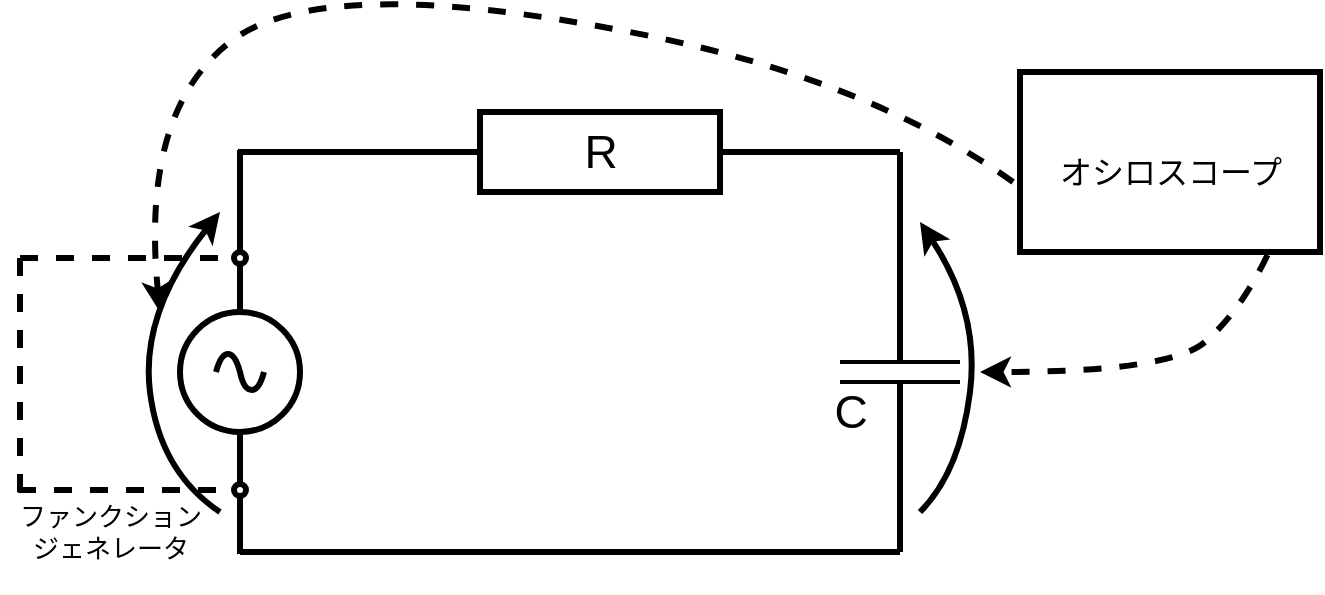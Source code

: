 <mxfile version="14.6.13" type="github">
  <diagram id="f1tBtcJ50UlOxQukmI69" name="Page-1">
    <mxGraphModel dx="946" dy="557" grid="1" gridSize="10" guides="1" tooltips="1" connect="1" arrows="1" fold="1" page="1" pageScale="1" pageWidth="827" pageHeight="1169" math="0" shadow="0">
      <root>
        <mxCell id="0" />
        <mxCell id="1" parent="0" />
        <mxCell id="UIJCsC1O3rKOgPvQXzIZ-5" style="edgeStyle=none;rounded=0;orthogonalLoop=1;jettySize=auto;html=1;endArrow=none;endFill=0;strokeWidth=3;" parent="1" edge="1">
          <mxGeometry relative="1" as="geometry">
            <mxPoint x="230" y="99" as="targetPoint" />
            <mxPoint x="230" y="151" as="sourcePoint" />
          </mxGeometry>
        </mxCell>
        <mxCell id="UIJCsC1O3rKOgPvQXzIZ-7" style="edgeStyle=none;rounded=0;orthogonalLoop=1;jettySize=auto;html=1;endArrow=none;endFill=0;strokeWidth=3;" parent="1" edge="1">
          <mxGeometry relative="1" as="geometry">
            <mxPoint x="230" y="301" as="targetPoint" />
            <mxPoint x="230" y="271" as="sourcePoint" />
          </mxGeometry>
        </mxCell>
        <mxCell id="MJ-EbBg76eqFfNDMQMZW-9" style="edgeStyle=orthogonalEdgeStyle;rounded=0;orthogonalLoop=1;jettySize=auto;html=1;exitX=0.5;exitY=0;exitDx=0;exitDy=0;exitPerimeter=0;startArrow=none;startFill=0;endArrow=none;endFill=0;targetPerimeterSpacing=0;strokeWidth=3;" edge="1" parent="1" source="UIJCsC1O3rKOgPvQXzIZ-1">
          <mxGeometry relative="1" as="geometry">
            <mxPoint x="230" y="157" as="targetPoint" />
          </mxGeometry>
        </mxCell>
        <mxCell id="MJ-EbBg76eqFfNDMQMZW-10" style="edgeStyle=orthogonalEdgeStyle;rounded=0;orthogonalLoop=1;jettySize=auto;html=1;exitX=0.5;exitY=1;exitDx=0;exitDy=0;exitPerimeter=0;startArrow=none;startFill=0;endArrow=none;endFill=0;targetPerimeterSpacing=0;strokeWidth=3;" edge="1" parent="1" source="UIJCsC1O3rKOgPvQXzIZ-1">
          <mxGeometry relative="1" as="geometry">
            <mxPoint x="230" y="265" as="targetPoint" />
          </mxGeometry>
        </mxCell>
        <mxCell id="UIJCsC1O3rKOgPvQXzIZ-1" value="" style="pointerEvents=1;verticalLabelPosition=bottom;shadow=0;dashed=0;align=center;html=1;verticalAlign=top;shape=mxgraph.electrical.signal_sources.source;aspect=fixed;points=[[0.5,0,0],[1,0.5,0],[0.5,1,0],[0,0.5,0]];elSignalType=ac;strokeWidth=3;" parent="1" vertex="1">
          <mxGeometry x="200" y="180" width="60" height="60" as="geometry" />
        </mxCell>
        <mxCell id="UIJCsC1O3rKOgPvQXzIZ-6" style="edgeStyle=none;rounded=0;orthogonalLoop=1;jettySize=auto;html=1;exitX=0;exitY=0.5;exitDx=0;exitDy=0;endArrow=none;endFill=0;strokeWidth=3;" parent="1" source="UIJCsC1O3rKOgPvQXzIZ-2" edge="1">
          <mxGeometry relative="1" as="geometry">
            <mxPoint x="229" y="100" as="targetPoint" />
          </mxGeometry>
        </mxCell>
        <mxCell id="UIJCsC1O3rKOgPvQXzIZ-11" style="edgeStyle=none;rounded=0;orthogonalLoop=1;jettySize=auto;html=1;exitX=1;exitY=0.5;exitDx=0;exitDy=0;endArrow=none;endFill=0;strokeWidth=3;" parent="1" source="UIJCsC1O3rKOgPvQXzIZ-2" edge="1">
          <mxGeometry relative="1" as="geometry">
            <mxPoint x="560" y="100" as="targetPoint" />
          </mxGeometry>
        </mxCell>
        <mxCell id="UIJCsC1O3rKOgPvQXzIZ-2" value="" style="rounded=0;whiteSpace=wrap;html=1;strokeWidth=3;" parent="1" vertex="1">
          <mxGeometry x="350" y="80" width="120" height="40" as="geometry" />
        </mxCell>
        <mxCell id="UIJCsC1O3rKOgPvQXzIZ-12" style="edgeStyle=none;rounded=0;orthogonalLoop=1;jettySize=auto;html=1;exitX=0.46;exitY=0.5;exitDx=0;exitDy=0;exitPerimeter=0;endArrow=none;endFill=0;strokeWidth=3;" parent="1" source="UIJCsC1O3rKOgPvQXzIZ-8" edge="1">
          <mxGeometry relative="1" as="geometry">
            <mxPoint x="560" y="100" as="targetPoint" />
          </mxGeometry>
        </mxCell>
        <mxCell id="UIJCsC1O3rKOgPvQXzIZ-13" style="edgeStyle=none;rounded=0;orthogonalLoop=1;jettySize=auto;html=1;exitX=1;exitY=0.5;exitDx=0;exitDy=0;exitPerimeter=0;endArrow=none;endFill=0;strokeWidth=3;" parent="1" source="UIJCsC1O3rKOgPvQXzIZ-8" edge="1">
          <mxGeometry relative="1" as="geometry">
            <mxPoint x="560" y="300" as="targetPoint" />
          </mxGeometry>
        </mxCell>
        <mxCell id="UIJCsC1O3rKOgPvQXzIZ-8" value="" style="pointerEvents=1;verticalLabelPosition=bottom;shadow=0;dashed=0;align=center;html=1;verticalAlign=top;shape=mxgraph.electrical.capacitors.capacitor_1;rotation=90;strokeWidth=2;" parent="1" vertex="1">
          <mxGeometry x="510" y="180" width="100" height="60" as="geometry" />
        </mxCell>
        <mxCell id="UIJCsC1O3rKOgPvQXzIZ-17" style="edgeStyle=none;rounded=0;orthogonalLoop=1;jettySize=auto;html=1;endArrow=none;endFill=0;strokeWidth=3;" parent="1" edge="1">
          <mxGeometry relative="1" as="geometry">
            <mxPoint x="560" y="300" as="targetPoint" />
            <mxPoint x="230" y="300" as="sourcePoint" />
          </mxGeometry>
        </mxCell>
        <mxCell id="UIJCsC1O3rKOgPvQXzIZ-18" style="edgeStyle=none;rounded=0;orthogonalLoop=1;jettySize=auto;html=1;exitX=1;exitY=0.5;exitDx=0;exitDy=0;exitPerimeter=0;entryX=0.55;entryY=0.5;entryDx=0;entryDy=0;entryPerimeter=0;endArrow=none;endFill=0;strokeWidth=3;" parent="1" source="UIJCsC1O3rKOgPvQXzIZ-8" target="UIJCsC1O3rKOgPvQXzIZ-8" edge="1">
          <mxGeometry relative="1" as="geometry" />
        </mxCell>
        <mxCell id="MJ-EbBg76eqFfNDMQMZW-3" value="" style="endArrow=oval;html=1;strokeWidth=3;targetPerimeterSpacing=0;edgeStyle=orthogonalEdgeStyle;endFill=0;dashed=1;" edge="1" parent="1">
          <mxGeometry width="50" height="50" relative="1" as="geometry">
            <mxPoint x="120" y="153" as="sourcePoint" />
            <mxPoint x="230" y="153" as="targetPoint" />
          </mxGeometry>
        </mxCell>
        <mxCell id="MJ-EbBg76eqFfNDMQMZW-6" value="" style="endArrow=none;html=1;targetPerimeterSpacing=0;strokeWidth=3;dashed=1;" edge="1" parent="1">
          <mxGeometry width="50" height="50" relative="1" as="geometry">
            <mxPoint x="120" y="270" as="sourcePoint" />
            <mxPoint x="120" y="152" as="targetPoint" />
          </mxGeometry>
        </mxCell>
        <mxCell id="MJ-EbBg76eqFfNDMQMZW-7" value="" style="endArrow=oval;html=1;targetPerimeterSpacing=0;strokeWidth=3;endFill=0;dashed=1;" edge="1" parent="1">
          <mxGeometry width="50" height="50" relative="1" as="geometry">
            <mxPoint x="119" y="269" as="sourcePoint" />
            <mxPoint x="230" y="269" as="targetPoint" />
          </mxGeometry>
        </mxCell>
        <mxCell id="MJ-EbBg76eqFfNDMQMZW-18" value="" style="curved=1;endArrow=classic;html=1;targetPerimeterSpacing=0;strokeWidth=3;" edge="1" parent="1">
          <mxGeometry width="50" height="50" relative="1" as="geometry">
            <mxPoint x="220" y="280" as="sourcePoint" />
            <mxPoint x="220" y="130" as="targetPoint" />
            <Array as="points">
              <mxPoint x="190" y="260" />
              <mxPoint x="180" y="180" />
            </Array>
          </mxGeometry>
        </mxCell>
        <mxCell id="MJ-EbBg76eqFfNDMQMZW-19" value="" style="curved=1;endArrow=classic;html=1;strokeWidth=3;targetPerimeterSpacing=0;" edge="1" parent="1">
          <mxGeometry width="50" height="50" relative="1" as="geometry">
            <mxPoint x="570" y="280" as="sourcePoint" />
            <mxPoint x="570" y="135" as="targetPoint" />
            <Array as="points">
              <mxPoint x="590" y="260" />
              <mxPoint x="600" y="180" />
            </Array>
          </mxGeometry>
        </mxCell>
        <mxCell id="MJ-EbBg76eqFfNDMQMZW-20" value="&lt;font style=&quot;font-size: 23px&quot;&gt;R&lt;/font&gt;" style="text;html=1;resizable=0;autosize=1;align=center;verticalAlign=middle;points=[];fillColor=none;strokeColor=none;rounded=0;dashed=1;" vertex="1" parent="1">
          <mxGeometry x="395" y="90" width="30" height="20" as="geometry" />
        </mxCell>
        <mxCell id="MJ-EbBg76eqFfNDMQMZW-21" value="&lt;font style=&quot;font-size: 23px&quot;&gt;C&lt;/font&gt;" style="text;html=1;resizable=0;autosize=1;align=center;verticalAlign=middle;points=[];fillColor=none;strokeColor=none;rounded=0;dashed=1;" vertex="1" parent="1">
          <mxGeometry x="520" y="220" width="30" height="20" as="geometry" />
        </mxCell>
        <mxCell id="MJ-EbBg76eqFfNDMQMZW-23" value="&lt;span style=&quot;font-family: &amp;#34;hiragino kaku gothic pron&amp;#34; , &amp;#34;ヒラギノ角ゴ pron w3&amp;#34; , &amp;#34;meiryo&amp;#34; , , &amp;#34;osaka&amp;#34; , &amp;#34;ms pgothic&amp;#34; , &amp;#34;arial&amp;#34; , &amp;#34;helvetica&amp;#34; , sans-serif ; font-size: medium ; background-color: rgba(204 , 204 , 204 , 0.3)&quot;&gt;&lt;br&gt;&lt;/span&gt;" style="text;whiteSpace=wrap;html=1;" vertex="1" parent="1">
          <mxGeometry x="190" y="290" width="40" height="30" as="geometry" />
        </mxCell>
        <mxCell id="MJ-EbBg76eqFfNDMQMZW-26" value="&lt;font style=&quot;font-size: 13px&quot;&gt;ファンクション&lt;br&gt;ジェネレータ&lt;/font&gt;" style="text;html=1;resizable=0;autosize=1;align=center;verticalAlign=middle;points=[];fillColor=none;strokeColor=none;rounded=0;dashed=1;" vertex="1" parent="1">
          <mxGeometry x="110" y="275" width="110" height="30" as="geometry" />
        </mxCell>
        <mxCell id="MJ-EbBg76eqFfNDMQMZW-27" value="" style="curved=1;endArrow=classic;html=1;dashed=1;targetPerimeterSpacing=0;strokeWidth=3;exitX=0.25;exitY=1;exitDx=0;exitDy=0;" edge="1" parent="1" source="MJ-EbBg76eqFfNDMQMZW-31">
          <mxGeometry width="50" height="50" relative="1" as="geometry">
            <mxPoint x="690" y="50" as="sourcePoint" />
            <mxPoint x="190" y="180" as="targetPoint" />
            <Array as="points">
              <mxPoint x="580" y="70" />
              <mxPoint x="270" y="10" />
              <mxPoint x="180" y="80" />
            </Array>
          </mxGeometry>
        </mxCell>
        <mxCell id="MJ-EbBg76eqFfNDMQMZW-29" value="" style="curved=1;endArrow=classic;html=1;dashed=1;strokeWidth=3;sourcePerimeterSpacing=0;exitX=0.825;exitY=1.017;exitDx=0;exitDy=0;exitPerimeter=0;" edge="1" parent="1" source="MJ-EbBg76eqFfNDMQMZW-31">
          <mxGeometry width="50" height="50" relative="1" as="geometry">
            <mxPoint x="720" y="90" as="sourcePoint" />
            <mxPoint x="600" y="210" as="targetPoint" />
            <Array as="points">
              <mxPoint x="730" y="180" />
              <mxPoint x="695" y="210" />
            </Array>
          </mxGeometry>
        </mxCell>
        <mxCell id="MJ-EbBg76eqFfNDMQMZW-31" value="" style="rounded=0;whiteSpace=wrap;html=1;strokeWidth=3;" vertex="1" parent="1">
          <mxGeometry x="620" y="60" width="150" height="90" as="geometry" />
        </mxCell>
        <mxCell id="MJ-EbBg76eqFfNDMQMZW-32" value="&lt;font style=&quot;font-size: 16px&quot;&gt;オシロスコープ&lt;/font&gt;" style="text;html=1;resizable=0;autosize=1;align=center;verticalAlign=middle;points=[];fillColor=none;strokeColor=none;rounded=0;" vertex="1" parent="1">
          <mxGeometry x="630" y="100" width="130" height="20" as="geometry" />
        </mxCell>
      </root>
    </mxGraphModel>
  </diagram>
</mxfile>
